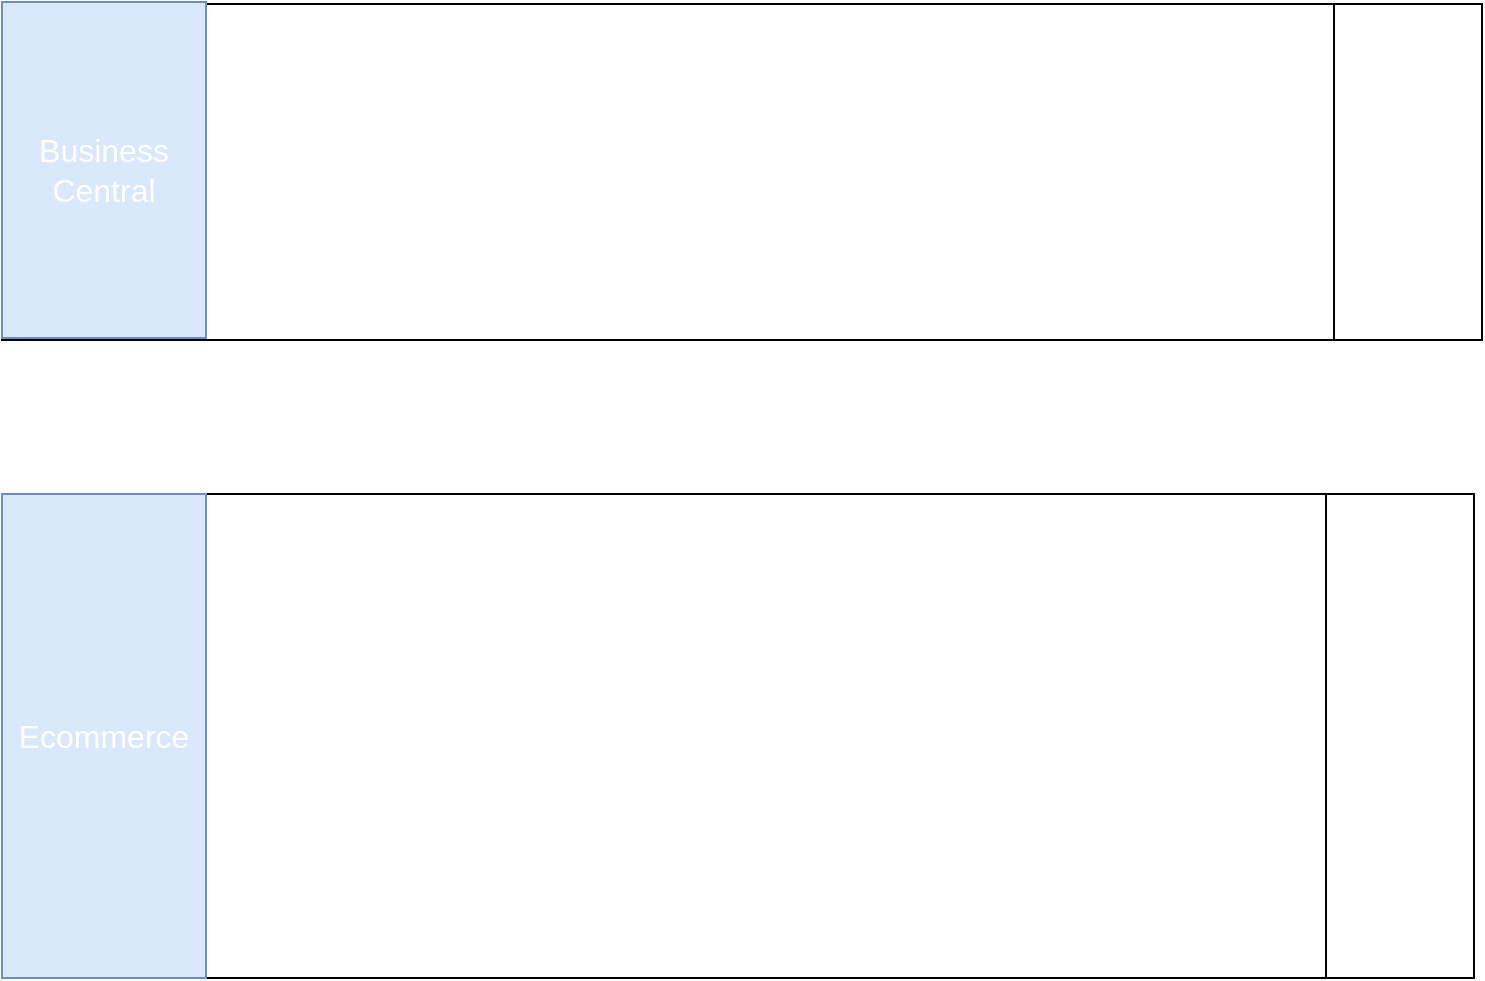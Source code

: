 <mxfile version="24.7.17">
  <diagram name="Page-1" id="vDul_YqK_dcnpiFwpa7n">
    <mxGraphModel dx="2261" dy="1991" grid="0" gridSize="10" guides="1" tooltips="1" connect="1" arrows="1" fold="1" page="1" pageScale="1" pageWidth="827" pageHeight="1169" math="0" shadow="0">
      <root>
        <mxCell id="0" />
        <mxCell id="1" parent="0" />
        <mxCell id="FsNF8_H5nUbt7xwvHBq2-6" value="" style="group" vertex="1" connectable="0" parent="1">
          <mxGeometry x="-781" y="-1064" width="740" height="169" as="geometry" />
        </mxCell>
        <mxCell id="FsNF8_H5nUbt7xwvHBq2-1" value="" style="shape=process;whiteSpace=wrap;html=1;backgroundOutline=1;" vertex="1" parent="FsNF8_H5nUbt7xwvHBq2-6">
          <mxGeometry y="1" width="740" height="168" as="geometry" />
        </mxCell>
        <mxCell id="FsNF8_H5nUbt7xwvHBq2-4" value="Business Central" style="text;strokeColor=#6c8ebf;fillColor=#dae8fc;html=1;align=center;verticalAlign=middle;whiteSpace=wrap;rounded=0;fontSize=16;fontColor=#ffffff;" vertex="1" parent="FsNF8_H5nUbt7xwvHBq2-6">
          <mxGeometry width="102" height="168" as="geometry" />
        </mxCell>
        <mxCell id="FsNF8_H5nUbt7xwvHBq2-7" value="" style="group" vertex="1" connectable="0" parent="1">
          <mxGeometry x="-781" y="-818" width="736" height="242" as="geometry" />
        </mxCell>
        <mxCell id="FsNF8_H5nUbt7xwvHBq2-2" value="" style="shape=process;whiteSpace=wrap;html=1;backgroundOutline=1;" vertex="1" parent="FsNF8_H5nUbt7xwvHBq2-7">
          <mxGeometry width="736" height="242" as="geometry" />
        </mxCell>
        <mxCell id="FsNF8_H5nUbt7xwvHBq2-5" value="Ecommerce" style="text;strokeColor=#6c8ebf;fillColor=#dae8fc;html=1;align=center;verticalAlign=middle;whiteSpace=wrap;rounded=0;fontSize=16;fontColor=#ffffff;" vertex="1" parent="FsNF8_H5nUbt7xwvHBq2-7">
          <mxGeometry width="102" height="242" as="geometry" />
        </mxCell>
      </root>
    </mxGraphModel>
  </diagram>
</mxfile>
